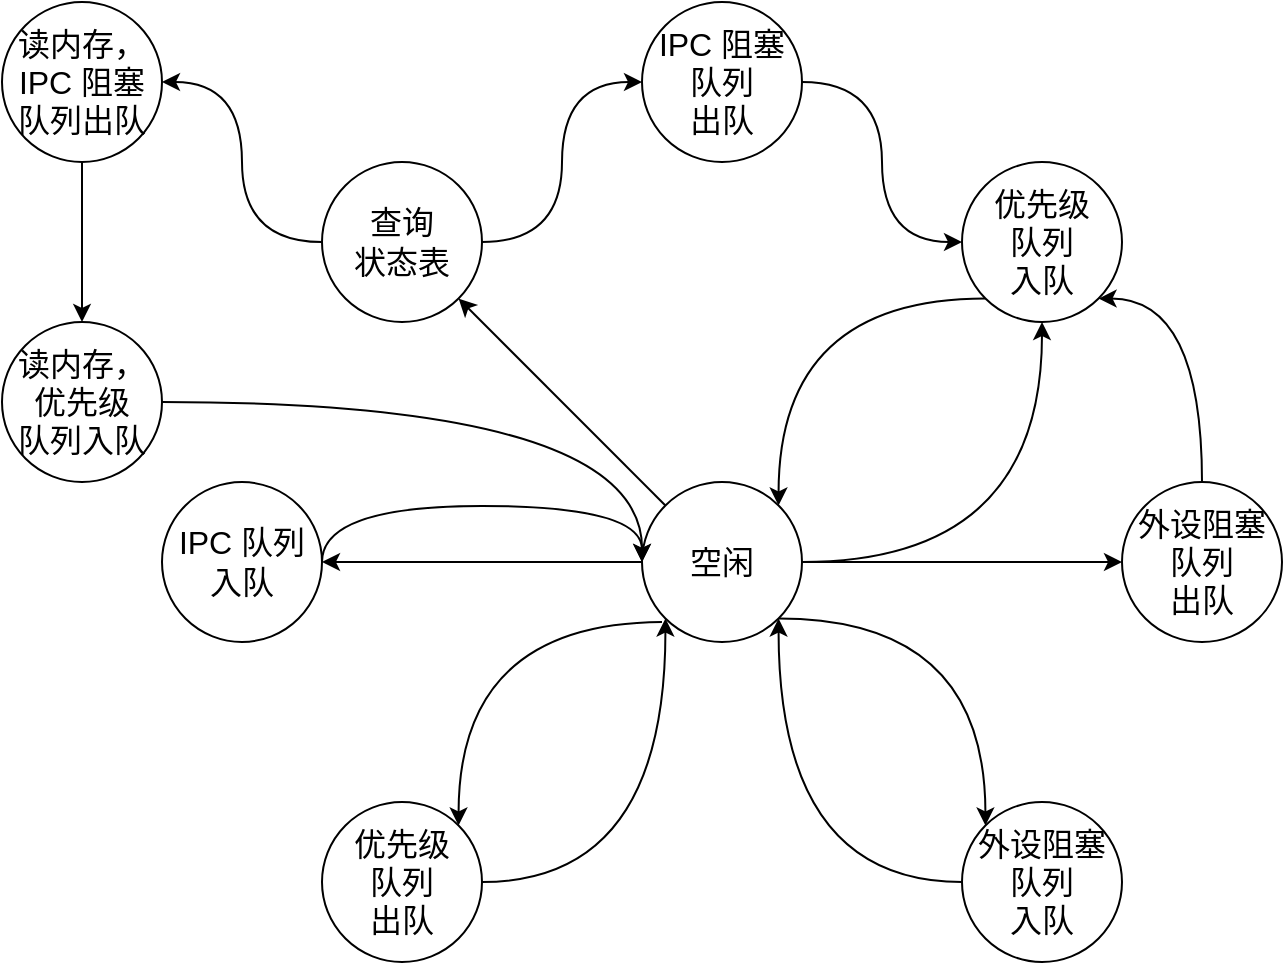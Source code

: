 <mxfile>
    <diagram id="1L1HxfifY5eWjCj-B8qZ" name="第 1 页">
        <mxGraphModel dx="1130" dy="1875" grid="1" gridSize="10" guides="1" tooltips="1" connect="1" arrows="1" fold="1" page="1" pageScale="1" pageWidth="827" pageHeight="1169" math="0" shadow="0">
            <root>
                <mxCell id="0"/>
                <mxCell id="1" parent="0"/>
                <mxCell id="20" value="" style="edgeStyle=orthogonalEdgeStyle;curved=1;html=1;fontSize=24;" edge="1" parent="1" source="3" target="19">
                    <mxGeometry relative="1" as="geometry"/>
                </mxCell>
                <mxCell id="22" value="" style="edgeStyle=orthogonalEdgeStyle;curved=1;html=1;fontSize=16;entryX=1;entryY=0;entryDx=0;entryDy=0;" edge="1" parent="1" target="21">
                    <mxGeometry relative="1" as="geometry">
                        <mxPoint x="370" y="190" as="sourcePoint"/>
                    </mxGeometry>
                </mxCell>
                <mxCell id="26" style="html=1;exitX=1;exitY=1;exitDx=0;exitDy=0;entryX=0;entryY=0;entryDx=0;entryDy=0;fontSize=16;edgeStyle=orthogonalEdgeStyle;curved=1;" edge="1" parent="1" source="3" target="23">
                    <mxGeometry relative="1" as="geometry"/>
                </mxCell>
                <mxCell id="37" style="edgeStyle=orthogonalEdgeStyle;curved=1;html=1;exitX=1;exitY=0.5;exitDx=0;exitDy=0;entryX=0;entryY=0.5;entryDx=0;entryDy=0;fontSize=16;" edge="1" parent="1" source="3" target="28">
                    <mxGeometry relative="1" as="geometry"/>
                </mxCell>
                <mxCell id="47" style="edgeStyle=orthogonalEdgeStyle;curved=1;html=1;exitX=0;exitY=0.5;exitDx=0;exitDy=0;entryX=1;entryY=0.5;entryDx=0;entryDy=0;fontSize=16;" edge="1" parent="1" source="3" target="35">
                    <mxGeometry relative="1" as="geometry"/>
                </mxCell>
                <mxCell id="50" style="html=1;exitX=0;exitY=0;exitDx=0;exitDy=0;entryX=1;entryY=1;entryDx=0;entryDy=0;fontSize=16;" edge="1" parent="1" source="3" target="49">
                    <mxGeometry relative="1" as="geometry"/>
                </mxCell>
                <mxCell id="3" value="&lt;font style=&quot;font-size: 16px;&quot;&gt;空闲&lt;/font&gt;" style="ellipse;whiteSpace=wrap;html=1;aspect=fixed;" parent="1" vertex="1">
                    <mxGeometry x="360" y="120" width="80" height="80" as="geometry"/>
                </mxCell>
                <mxCell id="18" style="edgeStyle=orthogonalEdgeStyle;curved=1;html=1;exitX=1;exitY=0.5;exitDx=0;exitDy=0;entryX=0;entryY=1;entryDx=0;entryDy=0;fontSize=24;" edge="1" parent="1" source="21" target="3">
                    <mxGeometry relative="1" as="geometry">
                        <mxPoint x="310" y="290.0" as="sourcePoint"/>
                        <Array as="points">
                            <mxPoint x="372" y="320"/>
                        </Array>
                    </mxGeometry>
                </mxCell>
                <mxCell id="31" style="edgeStyle=orthogonalEdgeStyle;curved=1;html=1;exitX=0;exitY=1;exitDx=0;exitDy=0;entryX=1;entryY=0;entryDx=0;entryDy=0;fontSize=16;" edge="1" parent="1" source="19" target="3">
                    <mxGeometry relative="1" as="geometry"/>
                </mxCell>
                <mxCell id="19" value="&lt;font style=&quot;font-size: 16px;&quot;&gt;优先级&lt;br&gt;队列&lt;br&gt;入队&lt;/font&gt;" style="ellipse;whiteSpace=wrap;html=1;aspect=fixed;" vertex="1" parent="1">
                    <mxGeometry x="520" y="-40" width="80" height="80" as="geometry"/>
                </mxCell>
                <mxCell id="21" value="&lt;font style=&quot;font-size: 16px;&quot;&gt;优先级&lt;br&gt;队列&lt;br&gt;出队&lt;br&gt;&lt;/font&gt;" style="ellipse;whiteSpace=wrap;html=1;aspect=fixed;" vertex="1" parent="1">
                    <mxGeometry x="200" y="280" width="80" height="80" as="geometry"/>
                </mxCell>
                <mxCell id="27" style="edgeStyle=orthogonalEdgeStyle;html=1;exitX=0;exitY=0.5;exitDx=0;exitDy=0;entryX=1;entryY=1;entryDx=0;entryDy=0;fontSize=16;curved=1;" edge="1" parent="1" source="23" target="3">
                    <mxGeometry relative="1" as="geometry"/>
                </mxCell>
                <mxCell id="23" value="&lt;font style=&quot;font-size: 16px;&quot;&gt;外设阻塞队列&lt;br&gt;入队&lt;br&gt;&lt;/font&gt;" style="ellipse;whiteSpace=wrap;html=1;aspect=fixed;" vertex="1" parent="1">
                    <mxGeometry x="520" y="280" width="80" height="80" as="geometry"/>
                </mxCell>
                <mxCell id="38" style="edgeStyle=orthogonalEdgeStyle;curved=1;html=1;exitX=0.5;exitY=0;exitDx=0;exitDy=0;entryX=1;entryY=1;entryDx=0;entryDy=0;fontSize=16;" edge="1" parent="1" source="28" target="19">
                    <mxGeometry relative="1" as="geometry">
                        <Array as="points">
                            <mxPoint x="640" y="28"/>
                        </Array>
                    </mxGeometry>
                </mxCell>
                <mxCell id="28" value="&lt;font style=&quot;font-size: 16px;&quot;&gt;外设阻塞队列&lt;br&gt;出队&lt;br&gt;&lt;/font&gt;" style="ellipse;whiteSpace=wrap;html=1;aspect=fixed;" vertex="1" parent="1">
                    <mxGeometry x="600" y="120" width="80" height="80" as="geometry"/>
                </mxCell>
                <mxCell id="48" style="edgeStyle=orthogonalEdgeStyle;curved=1;html=1;exitX=1;exitY=0.5;exitDx=0;exitDy=0;entryX=0;entryY=0.5;entryDx=0;entryDy=0;fontSize=16;" edge="1" parent="1" source="35" target="3">
                    <mxGeometry relative="1" as="geometry">
                        <Array as="points">
                            <mxPoint x="200" y="132"/>
                            <mxPoint x="360" y="132"/>
                        </Array>
                    </mxGeometry>
                </mxCell>
                <mxCell id="35" value="&lt;font style=&quot;font-size: 16px;&quot;&gt;IPC 队列&lt;br&gt;入队&lt;br&gt;&lt;/font&gt;" style="ellipse;whiteSpace=wrap;html=1;aspect=fixed;" vertex="1" parent="1">
                    <mxGeometry x="120" y="120" width="80" height="80" as="geometry"/>
                </mxCell>
                <mxCell id="52" style="edgeStyle=orthogonalEdgeStyle;html=1;exitX=1;exitY=0.5;exitDx=0;exitDy=0;entryX=0;entryY=0.5;entryDx=0;entryDy=0;fontSize=16;curved=1;" edge="1" parent="1" source="41" target="19">
                    <mxGeometry relative="1" as="geometry"/>
                </mxCell>
                <mxCell id="41" value="&lt;font style=&quot;font-size: 16px;&quot;&gt;IPC 阻塞队列&lt;br&gt;出队&lt;br&gt;&lt;/font&gt;" style="ellipse;whiteSpace=wrap;html=1;aspect=fixed;" vertex="1" parent="1">
                    <mxGeometry x="360" y="-120" width="80" height="80" as="geometry"/>
                </mxCell>
                <mxCell id="53" style="edgeStyle=orthogonalEdgeStyle;curved=1;html=1;exitX=1;exitY=0.5;exitDx=0;exitDy=0;entryX=0;entryY=0.5;entryDx=0;entryDy=0;fontSize=16;" edge="1" parent="1" source="49" target="41">
                    <mxGeometry relative="1" as="geometry"/>
                </mxCell>
                <mxCell id="55" style="edgeStyle=orthogonalEdgeStyle;curved=1;html=1;exitX=0;exitY=0.5;exitDx=0;exitDy=0;entryX=1;entryY=0.5;entryDx=0;entryDy=0;fontSize=16;" edge="1" parent="1" source="49" target="54">
                    <mxGeometry relative="1" as="geometry"/>
                </mxCell>
                <mxCell id="49" value="&lt;font style=&quot;font-size: 16px;&quot;&gt;查询&lt;br&gt;状态表&lt;/font&gt;" style="ellipse;whiteSpace=wrap;html=1;aspect=fixed;" vertex="1" parent="1">
                    <mxGeometry x="200" y="-40" width="80" height="80" as="geometry"/>
                </mxCell>
                <mxCell id="58" style="edgeStyle=orthogonalEdgeStyle;curved=1;html=1;exitX=0.5;exitY=1;exitDx=0;exitDy=0;entryX=0.5;entryY=0;entryDx=0;entryDy=0;fontSize=16;" edge="1" parent="1" source="54" target="56">
                    <mxGeometry relative="1" as="geometry"/>
                </mxCell>
                <mxCell id="54" value="&lt;span style=&quot;font-size: 16px;&quot;&gt;读内存，&lt;br&gt;IPC 阻塞队列出队&lt;br&gt;&lt;/span&gt;" style="ellipse;whiteSpace=wrap;html=1;aspect=fixed;" vertex="1" parent="1">
                    <mxGeometry x="40" y="-120" width="80" height="80" as="geometry"/>
                </mxCell>
                <mxCell id="60" style="edgeStyle=orthogonalEdgeStyle;curved=1;html=1;exitX=1;exitY=0.5;exitDx=0;exitDy=0;fontSize=16;" edge="1" parent="1" source="56">
                    <mxGeometry relative="1" as="geometry">
                        <mxPoint x="360.0" y="160.0" as="targetPoint"/>
                    </mxGeometry>
                </mxCell>
                <mxCell id="56" value="&lt;span style=&quot;font-size: 16px;&quot;&gt;读内存，&lt;br&gt;优先级&lt;br&gt;队列入队&lt;br&gt;&lt;/span&gt;" style="ellipse;whiteSpace=wrap;html=1;aspect=fixed;" vertex="1" parent="1">
                    <mxGeometry x="40" y="40" width="80" height="80" as="geometry"/>
                </mxCell>
            </root>
        </mxGraphModel>
    </diagram>
</mxfile>